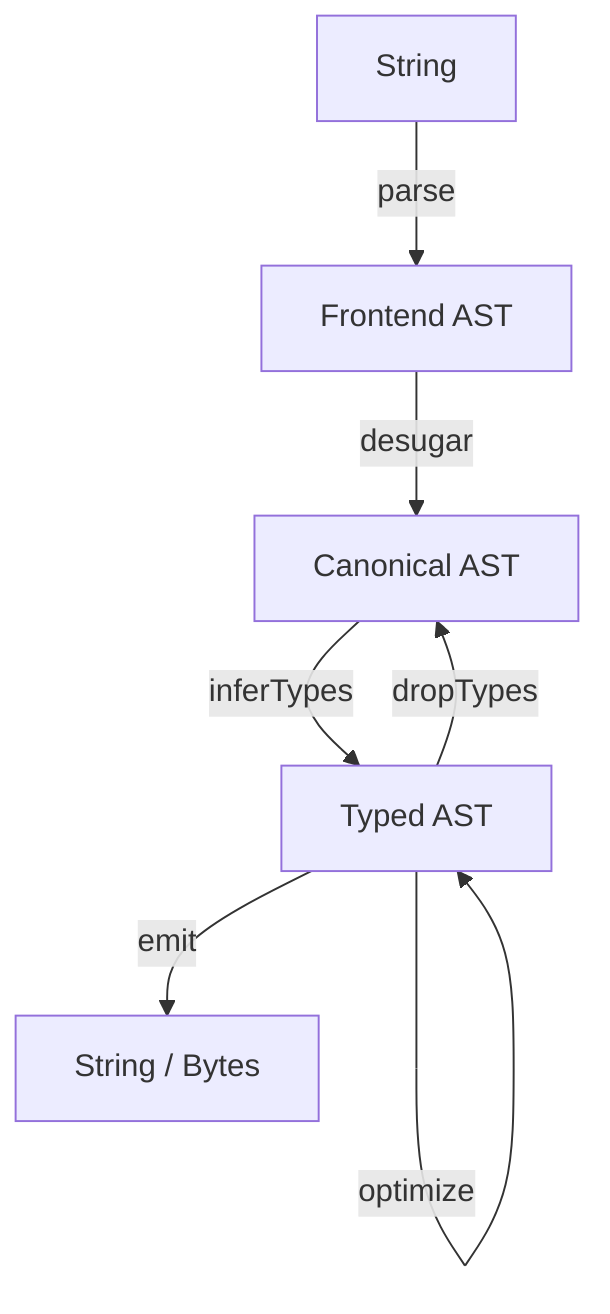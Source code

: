 graph TD;

A[String];
B[Frontend AST];
C[Canonical AST];
D[Typed AST];
E[String / Bytes];

A-- parse      -->B;
B-- desugar    -->C;
C-- inferTypes -->D;
D-- optimize   -->D;
D-- emit       -->E;
D-- dropTypes  -->C;